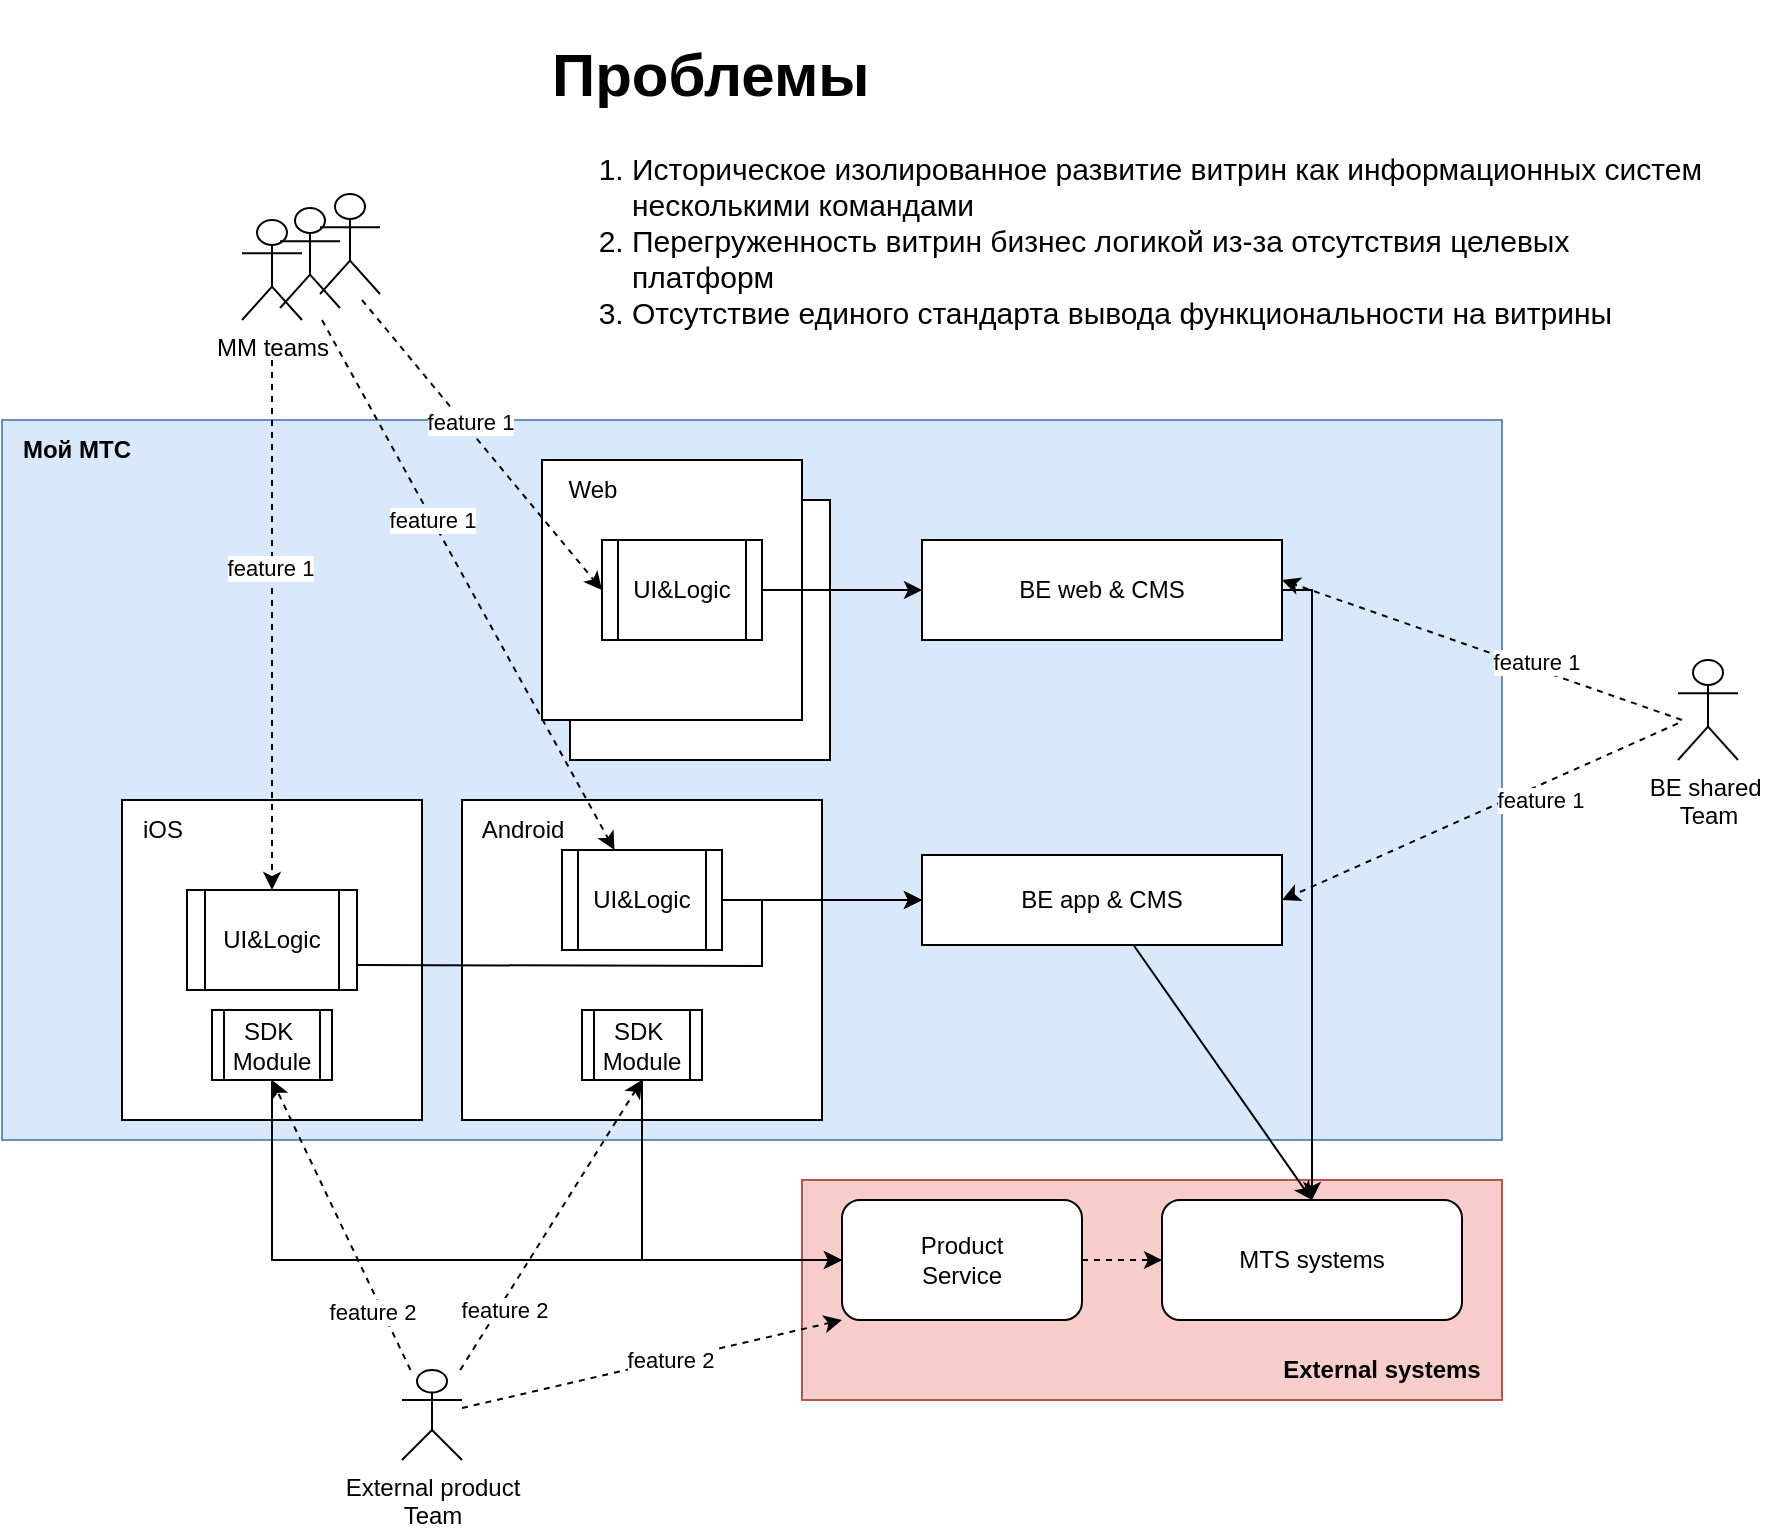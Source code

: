 <mxfile version="20.4.2" type="github"><diagram id="y7rtck3YeN8wnWgUX3iH" name="Page-1"><mxGraphModel dx="1310" dy="1956" grid="1" gridSize="10" guides="1" tooltips="1" connect="1" arrows="1" fold="1" page="1" pageScale="1" pageWidth="827" pageHeight="1169" math="0" shadow="0"><root><mxCell id="0"/><mxCell id="1" parent="0"/><mxCell id="xE3xiU5ibn_uZQsDwTcd-79" value="" style="rounded=0;whiteSpace=wrap;html=1;strokeColor=#6c8ebf;fontFamily=Helvetica;fontSize=12;fillColor=#dae8fc;" parent="1" vertex="1"><mxGeometry y="50" width="750" height="360" as="geometry"/></mxCell><mxCell id="xE3xiU5ibn_uZQsDwTcd-98" value="" style="rounded=0;whiteSpace=wrap;html=1;fontFamily=Helvetica;fontSize=12;" parent="1" vertex="1"><mxGeometry x="284" y="90" width="130" height="130" as="geometry"/></mxCell><mxCell id="xE3xiU5ibn_uZQsDwTcd-83" value="" style="rounded=0;whiteSpace=wrap;html=1;strokeColor=#b85450;fontFamily=Helvetica;fontSize=12;fillColor=#f8cecc;" parent="1" vertex="1"><mxGeometry x="400" y="430" width="350" height="110" as="geometry"/></mxCell><mxCell id="xE3xiU5ibn_uZQsDwTcd-1" value="" style="rounded=0;whiteSpace=wrap;html=1;" parent="1" vertex="1"><mxGeometry x="60" y="240" width="150" height="160" as="geometry"/></mxCell><mxCell id="xE3xiU5ibn_uZQsDwTcd-4" value="" style="rounded=0;whiteSpace=wrap;html=1;" parent="1" vertex="1"><mxGeometry x="230" y="240" width="180" height="160" as="geometry"/></mxCell><mxCell id="xE3xiU5ibn_uZQsDwTcd-5" value="iOS" style="text;html=1;align=center;verticalAlign=middle;resizable=0;points=[];autosize=1;strokeColor=none;fillColor=none;" parent="1" vertex="1"><mxGeometry x="60" y="240" width="40" height="30" as="geometry"/></mxCell><mxCell id="xE3xiU5ibn_uZQsDwTcd-8" value="Android" style="text;html=1;align=center;verticalAlign=middle;resizable=0;points=[];autosize=1;strokeColor=none;fillColor=none;fontSize=12;fontFamily=Helvetica;fontColor=default;" parent="1" vertex="1"><mxGeometry x="230" y="240" width="60" height="30" as="geometry"/></mxCell><mxCell id="xE3xiU5ibn_uZQsDwTcd-16" style="rounded=0;orthogonalLoop=1;jettySize=auto;html=1;fontFamily=Helvetica;fontSize=12;fontColor=default;dashed=1;startArrow=none;" parent="1" target="xE3xiU5ibn_uZQsDwTcd-13" edge="1"><mxGeometry relative="1" as="geometry"><mxPoint x="135" y="20" as="sourcePoint"/></mxGeometry></mxCell><mxCell id="2g3DmsC8c9NfNziS_lQy-9" value="feature 1" style="edgeLabel;html=1;align=center;verticalAlign=middle;resizable=0;points=[];" vertex="1" connectable="0" parent="xE3xiU5ibn_uZQsDwTcd-16"><mxGeometry x="-0.215" y="-1" relative="1" as="geometry"><mxPoint as="offset"/></mxGeometry></mxCell><mxCell id="xE3xiU5ibn_uZQsDwTcd-17" style="edgeStyle=none;rounded=0;orthogonalLoop=1;jettySize=auto;html=1;dashed=1;fontFamily=Helvetica;fontSize=12;fontColor=default;" parent="1" target="xE3xiU5ibn_uZQsDwTcd-14" edge="1"><mxGeometry relative="1" as="geometry"><mxPoint x="160" as="sourcePoint"/></mxGeometry></mxCell><mxCell id="2g3DmsC8c9NfNziS_lQy-8" value="feature 1" style="edgeLabel;html=1;align=center;verticalAlign=middle;resizable=0;points=[];" vertex="1" connectable="0" parent="xE3xiU5ibn_uZQsDwTcd-17"><mxGeometry x="-0.247" relative="1" as="geometry"><mxPoint as="offset"/></mxGeometry></mxCell><mxCell id="xE3xiU5ibn_uZQsDwTcd-10" value="MM teams" style="shape=umlActor;verticalLabelPosition=bottom;verticalAlign=top;html=1;outlineConnect=0;rounded=0;strokeColor=default;fontFamily=Helvetica;fontSize=12;fontColor=default;fillColor=none;gradientColor=none;direction=east;" parent="1" vertex="1"><mxGeometry x="120" y="-50" width="30" height="50" as="geometry"/></mxCell><mxCell id="xE3xiU5ibn_uZQsDwTcd-90" style="edgeStyle=none;shape=connector;rounded=0;orthogonalLoop=1;jettySize=auto;html=1;labelBackgroundColor=default;strokeColor=default;fontFamily=Helvetica;fontSize=12;fontColor=default;startArrow=none;startFill=0;endArrow=classic;endFill=1;exitX=1;exitY=0.75;exitDx=0;exitDy=0;" parent="1" source="xE3xiU5ibn_uZQsDwTcd-13" edge="1"><mxGeometry relative="1" as="geometry"><mxPoint x="460" y="290" as="targetPoint"/><Array as="points"><mxPoint x="380" y="323"/><mxPoint x="380" y="290"/></Array></mxGeometry></mxCell><mxCell id="xE3xiU5ibn_uZQsDwTcd-13" value="UI&amp;amp;Logic" style="shape=process;whiteSpace=wrap;html=1;backgroundOutline=1;rounded=0;strokeColor=default;fontFamily=Helvetica;fontSize=12;fontColor=default;fillColor=none;gradientColor=none;" parent="1" vertex="1"><mxGeometry x="92.5" y="285" width="85" height="50" as="geometry"/></mxCell><mxCell id="xE3xiU5ibn_uZQsDwTcd-60" style="edgeStyle=none;rounded=0;orthogonalLoop=1;jettySize=auto;html=1;entryX=0;entryY=0.5;entryDx=0;entryDy=0;fontFamily=Helvetica;fontSize=12;fontColor=default;" parent="1" source="xE3xiU5ibn_uZQsDwTcd-14" target="xE3xiU5ibn_uZQsDwTcd-19" edge="1"><mxGeometry relative="1" as="geometry"/></mxCell><mxCell id="xE3xiU5ibn_uZQsDwTcd-14" value="UI&amp;amp;Logic" style="shape=process;whiteSpace=wrap;html=1;backgroundOutline=1;rounded=0;strokeColor=default;fontFamily=Helvetica;fontSize=12;fontColor=default;fillColor=none;gradientColor=none;" parent="1" vertex="1"><mxGeometry x="280" y="265" width="80" height="50" as="geometry"/></mxCell><mxCell id="xE3xiU5ibn_uZQsDwTcd-42" style="edgeStyle=none;rounded=0;orthogonalLoop=1;jettySize=auto;html=1;entryX=0.5;entryY=0;entryDx=0;entryDy=0;fontFamily=Helvetica;fontSize=12;fontColor=default;" parent="1" source="xE3xiU5ibn_uZQsDwTcd-19" target="xE3xiU5ibn_uZQsDwTcd-40" edge="1"><mxGeometry relative="1" as="geometry"/></mxCell><mxCell id="xE3xiU5ibn_uZQsDwTcd-19" value="" style="rounded=0;whiteSpace=wrap;html=1;fontFamily=Helvetica;fontSize=12;" parent="1" vertex="1"><mxGeometry x="460" y="267.5" width="180" height="45" as="geometry"/></mxCell><mxCell id="xE3xiU5ibn_uZQsDwTcd-97" style="edgeStyle=none;shape=connector;rounded=0;orthogonalLoop=1;jettySize=auto;html=1;entryX=0.5;entryY=0;entryDx=0;entryDy=0;labelBackgroundColor=default;strokeColor=default;fontFamily=Helvetica;fontSize=12;fontColor=default;startArrow=none;startFill=0;endArrow=classic;endFill=1;" parent="1" source="xE3xiU5ibn_uZQsDwTcd-20" target="xE3xiU5ibn_uZQsDwTcd-40" edge="1"><mxGeometry relative="1" as="geometry"><Array as="points"><mxPoint x="655" y="135"/><mxPoint x="655" y="280"/></Array></mxGeometry></mxCell><mxCell id="xE3xiU5ibn_uZQsDwTcd-20" value="" style="rounded=0;whiteSpace=wrap;html=1;fontFamily=Helvetica;fontSize=12;" parent="1" vertex="1"><mxGeometry x="460" y="110" width="180" height="50" as="geometry"/></mxCell><mxCell id="xE3xiU5ibn_uZQsDwTcd-28" value="BE web &amp;amp; CMS" style="text;html=1;strokeColor=none;fillColor=none;align=center;verticalAlign=middle;whiteSpace=wrap;rounded=0;fontFamily=Helvetica;fontSize=12;fontColor=default;" parent="1" vertex="1"><mxGeometry x="485" y="120" width="130" height="30" as="geometry"/></mxCell><mxCell id="xE3xiU5ibn_uZQsDwTcd-38" style="edgeStyle=none;rounded=0;orthogonalLoop=1;jettySize=auto;html=1;fontFamily=Helvetica;fontSize=12;fontColor=default;entryX=0.5;entryY=1;entryDx=0;entryDy=0;dashed=1;" parent="1" source="xE3xiU5ibn_uZQsDwTcd-33" target="xE3xiU5ibn_uZQsDwTcd-35" edge="1"><mxGeometry relative="1" as="geometry"><mxPoint x="140" y="470" as="targetPoint"/></mxGeometry></mxCell><mxCell id="2g3DmsC8c9NfNziS_lQy-13" value="feature 2" style="edgeLabel;html=1;align=center;verticalAlign=middle;resizable=0;points=[];" vertex="1" connectable="0" parent="xE3xiU5ibn_uZQsDwTcd-38"><mxGeometry x="-0.378" relative="1" as="geometry"><mxPoint x="-7" y="15" as="offset"/></mxGeometry></mxCell><mxCell id="xE3xiU5ibn_uZQsDwTcd-72" style="edgeStyle=none;rounded=0;orthogonalLoop=1;jettySize=auto;html=1;entryX=0.5;entryY=1;entryDx=0;entryDy=0;fontFamily=Helvetica;fontSize=12;fontColor=default;startArrow=none;startFill=0;endArrow=classic;endFill=1;dashed=1;" parent="1" source="xE3xiU5ibn_uZQsDwTcd-33" target="xE3xiU5ibn_uZQsDwTcd-36" edge="1"><mxGeometry relative="1" as="geometry"/></mxCell><mxCell id="2g3DmsC8c9NfNziS_lQy-12" value="feature 2" style="edgeLabel;html=1;align=center;verticalAlign=middle;resizable=0;points=[];" vertex="1" connectable="0" parent="xE3xiU5ibn_uZQsDwTcd-72"><mxGeometry x="-0.384" y="-1" relative="1" as="geometry"><mxPoint x="1" y="16" as="offset"/></mxGeometry></mxCell><mxCell id="xE3xiU5ibn_uZQsDwTcd-75" style="edgeStyle=none;rounded=0;orthogonalLoop=1;jettySize=auto;html=1;entryX=0;entryY=1;entryDx=0;entryDy=0;dashed=1;fontFamily=Helvetica;fontSize=12;fontColor=default;startArrow=none;startFill=0;endArrow=classic;endFill=1;" parent="1" source="xE3xiU5ibn_uZQsDwTcd-33" target="xE3xiU5ibn_uZQsDwTcd-55" edge="1"><mxGeometry relative="1" as="geometry"/></mxCell><mxCell id="2g3DmsC8c9NfNziS_lQy-14" value="feature 2" style="edgeLabel;html=1;align=center;verticalAlign=middle;resizable=0;points=[];" vertex="1" connectable="0" parent="xE3xiU5ibn_uZQsDwTcd-75"><mxGeometry x="0.097" relative="1" as="geometry"><mxPoint as="offset"/></mxGeometry></mxCell><mxCell id="xE3xiU5ibn_uZQsDwTcd-33" value="External product&lt;br&gt;Team" style="shape=umlActor;verticalLabelPosition=bottom;verticalAlign=top;html=1;outlineConnect=0;rounded=0;strokeColor=default;fontFamily=Helvetica;fontSize=12;fontColor=default;fillColor=none;gradientColor=none;" parent="1" vertex="1"><mxGeometry x="200" y="525" width="30" height="45" as="geometry"/></mxCell><mxCell id="xE3xiU5ibn_uZQsDwTcd-94" style="edgeStyle=none;shape=connector;rounded=0;orthogonalLoop=1;jettySize=auto;html=1;labelBackgroundColor=default;strokeColor=default;fontFamily=Helvetica;fontSize=12;fontColor=default;startArrow=none;startFill=0;endArrow=classic;endFill=1;" parent="1" source="xE3xiU5ibn_uZQsDwTcd-35" edge="1"><mxGeometry relative="1" as="geometry"><mxPoint x="420" y="470" as="targetPoint"/><Array as="points"><mxPoint x="320" y="470"/></Array></mxGeometry></mxCell><mxCell id="xE3xiU5ibn_uZQsDwTcd-35" value="SDK&amp;nbsp;&lt;br&gt;Module" style="shape=process;whiteSpace=wrap;html=1;backgroundOutline=1;rounded=0;fontFamily=Helvetica;fontSize=12;" parent="1" vertex="1"><mxGeometry x="290" y="345" width="60" height="35" as="geometry"/></mxCell><mxCell id="xE3xiU5ibn_uZQsDwTcd-40" value="MTS systems" style="rounded=1;whiteSpace=wrap;html=1;fontFamily=Helvetica;fontSize=12;" parent="1" vertex="1"><mxGeometry x="580" y="440" width="150" height="60" as="geometry"/></mxCell><mxCell id="xE3xiU5ibn_uZQsDwTcd-57" style="edgeStyle=none;rounded=0;orthogonalLoop=1;jettySize=auto;html=1;entryX=0;entryY=0.5;entryDx=0;entryDy=0;fontFamily=Helvetica;fontSize=12;fontColor=default;exitX=0.5;exitY=1;exitDx=0;exitDy=0;" parent="1" source="xE3xiU5ibn_uZQsDwTcd-36" target="xE3xiU5ibn_uZQsDwTcd-55" edge="1"><mxGeometry relative="1" as="geometry"><Array as="points"><mxPoint x="135" y="470"/></Array></mxGeometry></mxCell><mxCell id="xE3xiU5ibn_uZQsDwTcd-36" value="SDK&amp;nbsp;&lt;br&gt;Module" style="shape=process;whiteSpace=wrap;html=1;backgroundOutline=1;rounded=0;fontFamily=Helvetica;fontSize=12;" parent="1" vertex="1"><mxGeometry x="105" y="345" width="60" height="35" as="geometry"/></mxCell><mxCell id="xE3xiU5ibn_uZQsDwTcd-27" value="BE app &amp;amp; CMS" style="text;html=1;strokeColor=none;fillColor=none;align=center;verticalAlign=middle;whiteSpace=wrap;rounded=0;fontFamily=Helvetica;fontSize=12;fontColor=default;" parent="1" vertex="1"><mxGeometry x="505" y="275" width="90" height="30" as="geometry"/></mxCell><mxCell id="xE3xiU5ibn_uZQsDwTcd-78" style="edgeStyle=none;rounded=0;orthogonalLoop=1;jettySize=auto;html=1;entryX=0;entryY=0.5;entryDx=0;entryDy=0;dashed=1;fontFamily=Helvetica;fontSize=12;fontColor=default;startArrow=none;startFill=0;endArrow=classic;endFill=1;" parent="1" source="xE3xiU5ibn_uZQsDwTcd-55" target="xE3xiU5ibn_uZQsDwTcd-40" edge="1"><mxGeometry relative="1" as="geometry"/></mxCell><mxCell id="xE3xiU5ibn_uZQsDwTcd-59" value="" style="edgeStyle=none;rounded=0;orthogonalLoop=1;jettySize=auto;html=1;dashed=1;fontFamily=Helvetica;fontSize=12;fontColor=default;endArrow=classic;entryX=0;entryY=0.5;entryDx=0;entryDy=0;startArrow=none;startFill=0;endFill=1;" parent="1" source="xE3xiU5ibn_uZQsDwTcd-7" target="xE3xiU5ibn_uZQsDwTcd-15" edge="1"><mxGeometry relative="1" as="geometry"><mxPoint x="345" y="136.875" as="sourcePoint"/><mxPoint x="410" y="190" as="targetPoint"/></mxGeometry></mxCell><mxCell id="xE3xiU5ibn_uZQsDwTcd-77" style="edgeStyle=none;rounded=0;orthogonalLoop=1;jettySize=auto;html=1;dashed=1;fontFamily=Helvetica;fontSize=12;fontColor=default;startArrow=none;startFill=0;endArrow=classic;endFill=1;entryX=1;entryY=0.5;entryDx=0;entryDy=0;" parent="1" source="xE3xiU5ibn_uZQsDwTcd-76" edge="1" target="xE3xiU5ibn_uZQsDwTcd-19"><mxGeometry relative="1" as="geometry"><mxPoint x="545" y="110" as="targetPoint"/><mxPoint x="850" y="275" as="sourcePoint"/></mxGeometry></mxCell><mxCell id="2g3DmsC8c9NfNziS_lQy-11" value="feature 1" style="edgeLabel;html=1;align=center;verticalAlign=middle;resizable=0;points=[];" vertex="1" connectable="0" parent="xE3xiU5ibn_uZQsDwTcd-77"><mxGeometry x="-0.283" y="7" relative="1" as="geometry"><mxPoint x="-1" as="offset"/></mxGeometry></mxCell><mxCell id="xE3xiU5ibn_uZQsDwTcd-76" value="BE shared&amp;nbsp;&lt;br&gt;Team" style="shape=umlActor;verticalLabelPosition=bottom;verticalAlign=top;html=1;outlineConnect=0;rounded=1;strokeColor=default;fontFamily=Helvetica;fontSize=12;fontColor=default;fillColor=none;gradientColor=none;" parent="1" vertex="1"><mxGeometry x="838" y="170" width="30" height="50" as="geometry"/></mxCell><mxCell id="xE3xiU5ibn_uZQsDwTcd-81" value="Мой МТС" style="text;html=1;strokeColor=none;fillColor=none;align=center;verticalAlign=middle;whiteSpace=wrap;rounded=0;fontFamily=Helvetica;fontSize=12;fontColor=default;fontStyle=1" parent="1" vertex="1"><mxGeometry x="5" y="50" width="65" height="30" as="geometry"/></mxCell><mxCell id="xE3xiU5ibn_uZQsDwTcd-84" value="External systems" style="text;html=1;strokeColor=none;fillColor=none;align=center;verticalAlign=middle;whiteSpace=wrap;rounded=0;fontFamily=Helvetica;fontSize=12;fontColor=default;fontStyle=1" parent="1" vertex="1"><mxGeometry x="630" y="510" width="120" height="30" as="geometry"/></mxCell><mxCell id="xE3xiU5ibn_uZQsDwTcd-7" value="" style="rounded=0;whiteSpace=wrap;html=1;fontFamily=Helvetica;fontSize=12;" parent="1" vertex="1"><mxGeometry x="270" y="70" width="130" height="130" as="geometry"/></mxCell><mxCell id="xE3xiU5ibn_uZQsDwTcd-87" value="" style="edgeStyle=none;rounded=0;orthogonalLoop=1;jettySize=auto;html=1;dashed=1;fontFamily=Helvetica;fontSize=12;fontColor=default;endArrow=classic;entryX=0;entryY=0.5;entryDx=0;entryDy=0;startArrow=none;startFill=0;endFill=1;" parent="1" target="xE3xiU5ibn_uZQsDwTcd-15" edge="1"><mxGeometry relative="1" as="geometry"><mxPoint x="180" y="-10" as="sourcePoint"/><mxPoint x="485" y="185" as="targetPoint"/></mxGeometry></mxCell><mxCell id="2g3DmsC8c9NfNziS_lQy-7" value="feature 1" style="edgeLabel;html=1;align=center;verticalAlign=middle;resizable=0;points=[];" vertex="1" connectable="0" parent="xE3xiU5ibn_uZQsDwTcd-87"><mxGeometry x="-0.129" y="2" relative="1" as="geometry"><mxPoint y="-1" as="offset"/></mxGeometry></mxCell><mxCell id="xE3xiU5ibn_uZQsDwTcd-6" value="Web" style="text;html=1;align=center;verticalAlign=middle;resizable=0;points=[];autosize=1;strokeColor=none;fillColor=none;rotation=0;" parent="1" vertex="1"><mxGeometry x="270" y="70" width="50" height="30" as="geometry"/></mxCell><mxCell id="xE3xiU5ibn_uZQsDwTcd-89" style="edgeStyle=none;shape=connector;rounded=0;orthogonalLoop=1;jettySize=auto;html=1;labelBackgroundColor=default;strokeColor=default;fontFamily=Helvetica;fontSize=12;fontColor=default;startArrow=none;startFill=0;endArrow=classic;endFill=1;entryX=0;entryY=0.5;entryDx=0;entryDy=0;entryPerimeter=0;" parent="1" source="xE3xiU5ibn_uZQsDwTcd-15" target="xE3xiU5ibn_uZQsDwTcd-20" edge="1"><mxGeometry relative="1" as="geometry"><mxPoint x="720" y="190" as="targetPoint"/></mxGeometry></mxCell><mxCell id="xE3xiU5ibn_uZQsDwTcd-15" value="UI&amp;amp;Logic" style="shape=process;whiteSpace=wrap;html=1;backgroundOutline=1;rounded=0;strokeColor=default;fontFamily=Helvetica;fontSize=12;fontColor=default;fillColor=none;gradientColor=none;" parent="1" vertex="1"><mxGeometry x="300" y="110" width="80" height="50" as="geometry"/></mxCell><mxCell id="xE3xiU5ibn_uZQsDwTcd-55" value="Product&lt;br&gt;Service" style="rounded=1;whiteSpace=wrap;html=1;fontFamily=Helvetica;fontSize=12;" parent="1" vertex="1"><mxGeometry x="420" y="440" width="120" height="60" as="geometry"/></mxCell><mxCell id="2g3DmsC8c9NfNziS_lQy-3" style="edgeStyle=none;rounded=0;orthogonalLoop=1;jettySize=auto;html=1;dashed=1;fontFamily=Helvetica;fontSize=12;fontColor=default;startArrow=none;startFill=0;endArrow=classic;endFill=1;" edge="1" parent="1"><mxGeometry relative="1" as="geometry"><mxPoint x="640" y="130" as="targetPoint"/><mxPoint x="840" y="200" as="sourcePoint"/></mxGeometry></mxCell><mxCell id="2g3DmsC8c9NfNziS_lQy-10" value="feature 1" style="edgeLabel;html=1;align=center;verticalAlign=middle;resizable=0;points=[];" vertex="1" connectable="0" parent="2g3DmsC8c9NfNziS_lQy-3"><mxGeometry x="-0.26" y="-3" relative="1" as="geometry"><mxPoint as="offset"/></mxGeometry></mxCell><mxCell id="2g3DmsC8c9NfNziS_lQy-16" value="&lt;h1&gt;Проблемы&lt;/h1&gt;&lt;p&gt;&lt;/p&gt;&lt;ol&gt;&lt;li&gt;Историческое изолированное развитие витрин как информационных систем несколькими командами&lt;/li&gt;&lt;li&gt;Перегруженность витрин бизнес логикой из-за отсутствия целевых платформ&lt;/li&gt;&lt;li&gt;Отсутствие единого стандарта вывода функциональности на витрины&lt;/li&gt;&lt;/ol&gt;&lt;p&gt;&lt;/p&gt;" style="text;html=1;strokeColor=none;fillColor=none;spacing=5;spacingTop=-20;whiteSpace=wrap;overflow=hidden;rounded=0;fontSize=15;" vertex="1" parent="1"><mxGeometry x="270" y="-150" width="585" height="200" as="geometry"/></mxCell><mxCell id="2g3DmsC8c9NfNziS_lQy-17" value="" style="shape=umlActor;verticalLabelPosition=bottom;verticalAlign=top;html=1;outlineConnect=0;rounded=0;strokeColor=default;fontFamily=Helvetica;fontSize=12;fontColor=default;fillColor=none;gradientColor=none;direction=east;" vertex="1" parent="1"><mxGeometry x="139" y="-56" width="30" height="50" as="geometry"/></mxCell><mxCell id="2g3DmsC8c9NfNziS_lQy-18" value="" style="shape=umlActor;verticalLabelPosition=bottom;verticalAlign=top;html=1;outlineConnect=0;rounded=0;strokeColor=default;fontFamily=Helvetica;fontSize=12;fontColor=default;fillColor=none;gradientColor=none;direction=east;" vertex="1" parent="1"><mxGeometry x="159" y="-63" width="30" height="50" as="geometry"/></mxCell></root></mxGraphModel></diagram></mxfile>
